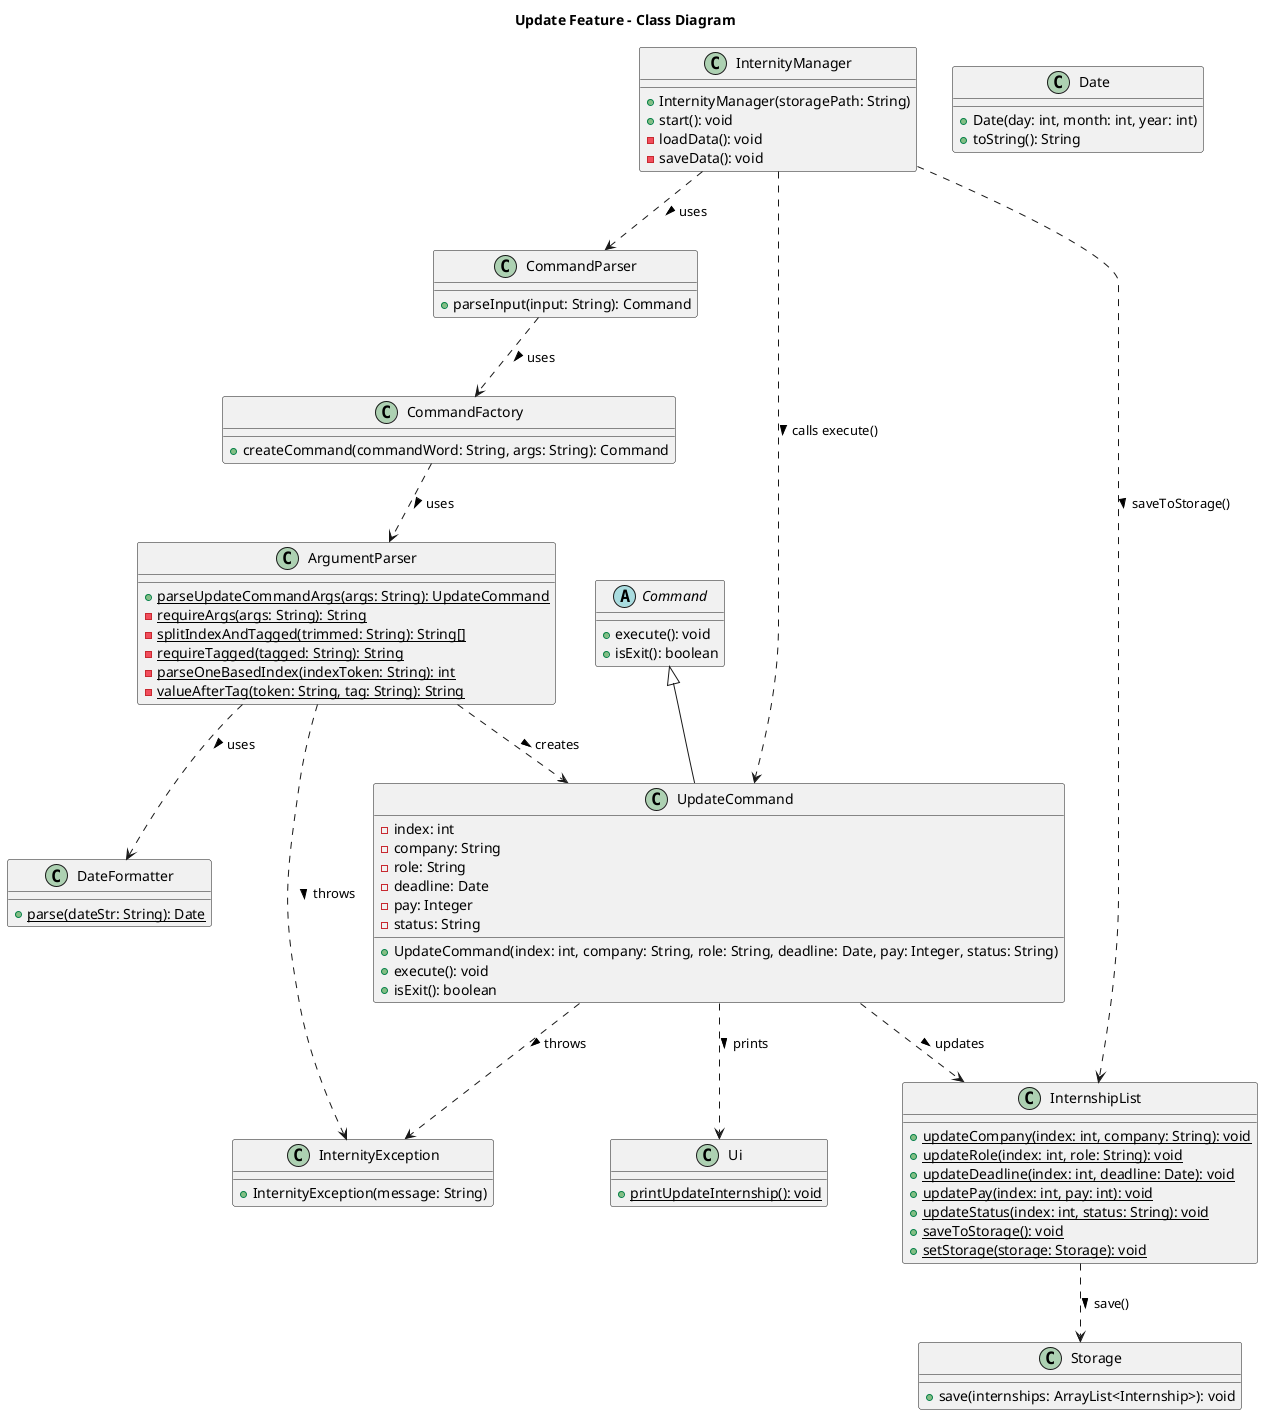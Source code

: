 @startuml UpdateFeatureCD
title Update Feature - Class Diagram


class InternityManager {
  + InternityManager(storagePath: String)
  + start(): void
  - loadData(): void
  - saveData(): void
}

class CommandParser {
  + parseInput(input: String): Command
}

class CommandFactory {
  + createCommand(commandWord: String, args: String): Command
}

abstract class Command {
  + execute(): void
  + isExit(): boolean
}

class ArgumentParser {
  + {static} parseUpdateCommandArgs(args: String): UpdateCommand
  - {static} requireArgs(args: String): String
  - {static} splitIndexAndTagged(trimmed: String): String[]
  - {static} requireTagged(tagged: String): String
  - {static} parseOneBasedIndex(indexToken: String): int
  - {static} valueAfterTag(token: String, tag: String): String
}

class UpdateCommand {
  - index: int
  - company: String
  - role: String
  - deadline: Date
  - pay: Integer
  - status: String
  __
  + UpdateCommand(index: int, company: String, role: String, deadline: Date, pay: Integer, status: String)
  + execute(): void
  + isExit(): boolean
}

class InternshipList {
  + {static} updateCompany(index: int, company: String): void
  + {static} updateRole(index: int, role: String): void
  + {static} updateDeadline(index: int, deadline: Date): void
  + {static} updatePay(index: int, pay: int): void
  + {static} updateStatus(index: int, status: String): void
  + {static} saveToStorage(): void
  + {static} setStorage(storage: Storage): void
}

class Storage {
  + save(internships: ArrayList<Internship>): void
}

class Ui {
  + {static} printUpdateInternship(): void
}

class Date {
  + Date(day: int, month: int, year: int)
  + toString(): String
}

class DateFormatter {
  + {static} parse(dateStr: String): Date
}

class InternityException {
  + InternityException(message: String)
}

Command <|-- UpdateCommand

InternityManager ..> CommandParser : uses >
CommandParser ..> CommandFactory : uses >
CommandFactory ..> ArgumentParser : uses >
ArgumentParser ..> UpdateCommand : creates >
ArgumentParser ..> DateFormatter : uses >
ArgumentParser ..> InternityException : throws >

InternityManager ..> UpdateCommand : calls execute() >
UpdateCommand ..> InternshipList : updates >
UpdateCommand ..> Ui : prints >
UpdateCommand ..> InternityException : throws >


InternityManager ..> InternshipList : saveToStorage() >
InternshipList ..> Storage : save() >

@enduml